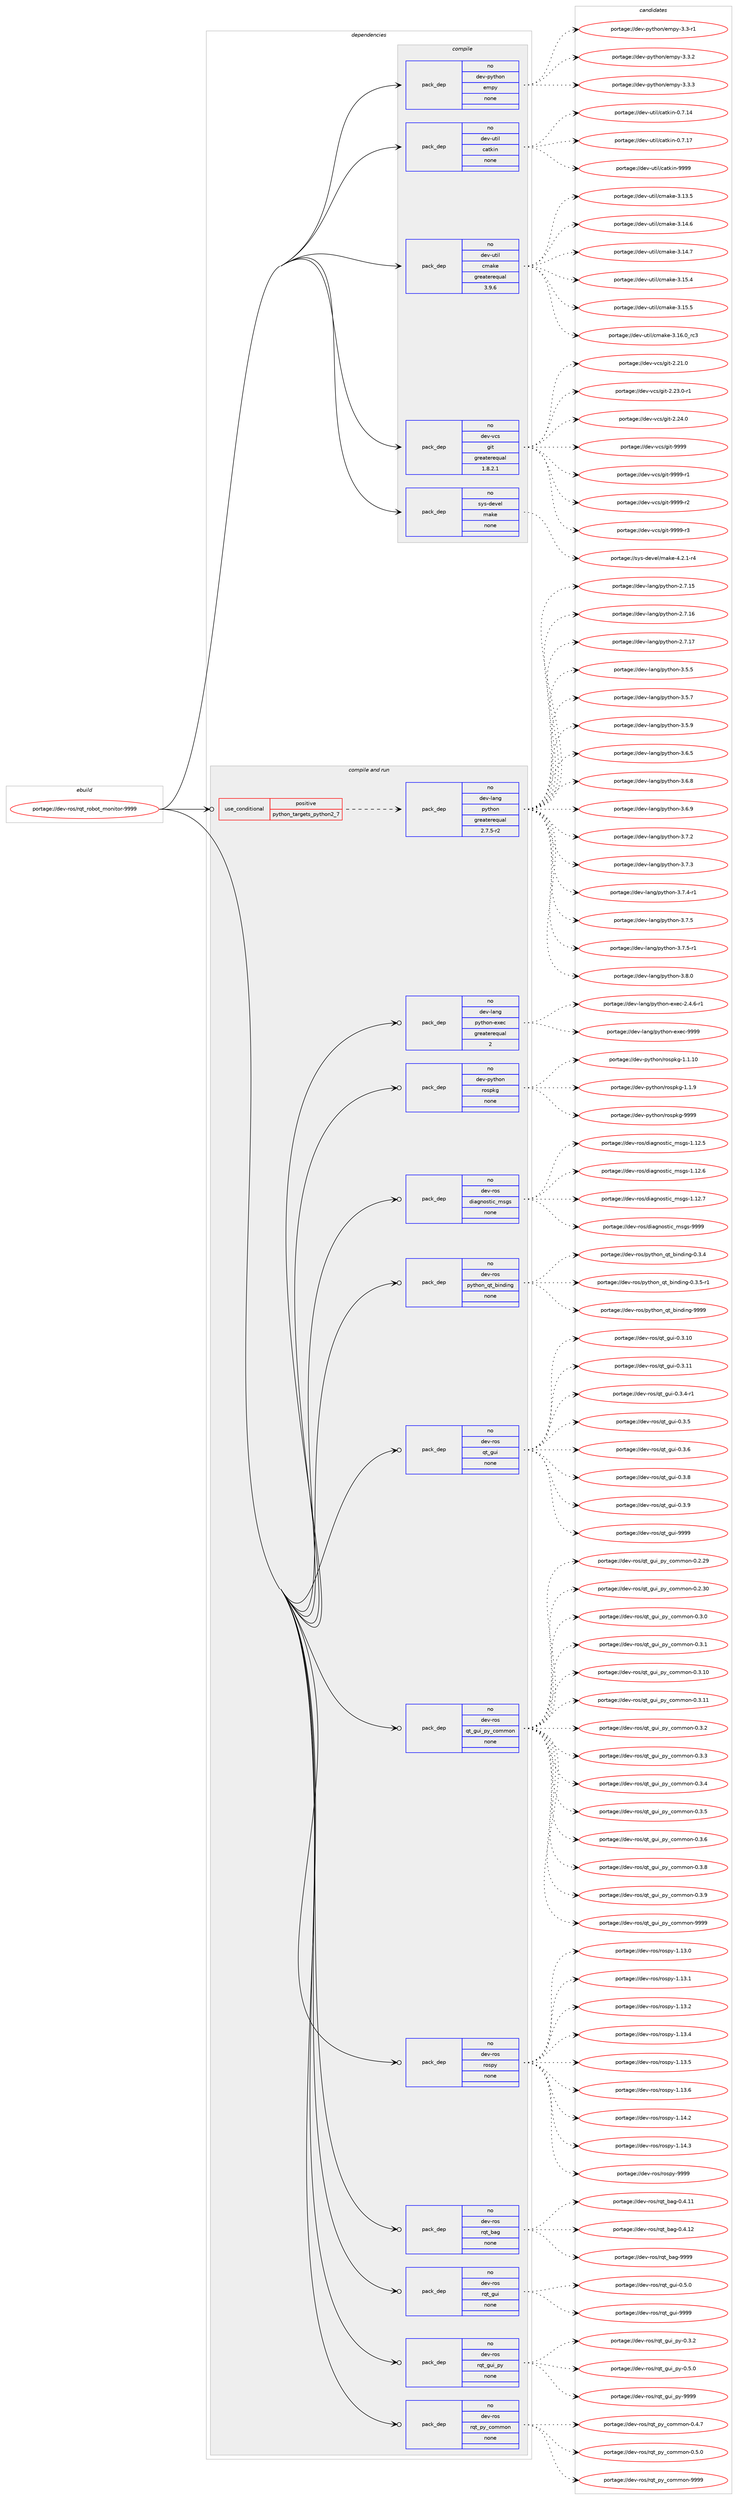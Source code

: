 digraph prolog {

# *************
# Graph options
# *************

newrank=true;
concentrate=true;
compound=true;
graph [rankdir=LR,fontname=Helvetica,fontsize=10,ranksep=1.5];#, ranksep=2.5, nodesep=0.2];
edge  [arrowhead=vee];
node  [fontname=Helvetica,fontsize=10];

# **********
# The ebuild
# **********

subgraph cluster_leftcol {
color=gray;
rank=same;
label=<<i>ebuild</i>>;
id [label="portage://dev-ros/rqt_robot_monitor-9999", color=red, width=4, href="../dev-ros/rqt_robot_monitor-9999.svg"];
}

# ****************
# The dependencies
# ****************

subgraph cluster_midcol {
color=gray;
label=<<i>dependencies</i>>;
subgraph cluster_compile {
fillcolor="#eeeeee";
style=filled;
label=<<i>compile</i>>;
subgraph pack153084 {
dependency201139 [label=<<TABLE BORDER="0" CELLBORDER="1" CELLSPACING="0" CELLPADDING="4" WIDTH="220"><TR><TD ROWSPAN="6" CELLPADDING="30">pack_dep</TD></TR><TR><TD WIDTH="110">no</TD></TR><TR><TD>dev-python</TD></TR><TR><TD>empy</TD></TR><TR><TD>none</TD></TR><TR><TD></TD></TR></TABLE>>, shape=none, color=blue];
}
id:e -> dependency201139:w [weight=20,style="solid",arrowhead="vee"];
subgraph pack153085 {
dependency201140 [label=<<TABLE BORDER="0" CELLBORDER="1" CELLSPACING="0" CELLPADDING="4" WIDTH="220"><TR><TD ROWSPAN="6" CELLPADDING="30">pack_dep</TD></TR><TR><TD WIDTH="110">no</TD></TR><TR><TD>dev-util</TD></TR><TR><TD>catkin</TD></TR><TR><TD>none</TD></TR><TR><TD></TD></TR></TABLE>>, shape=none, color=blue];
}
id:e -> dependency201140:w [weight=20,style="solid",arrowhead="vee"];
subgraph pack153086 {
dependency201141 [label=<<TABLE BORDER="0" CELLBORDER="1" CELLSPACING="0" CELLPADDING="4" WIDTH="220"><TR><TD ROWSPAN="6" CELLPADDING="30">pack_dep</TD></TR><TR><TD WIDTH="110">no</TD></TR><TR><TD>dev-util</TD></TR><TR><TD>cmake</TD></TR><TR><TD>greaterequal</TD></TR><TR><TD>3.9.6</TD></TR></TABLE>>, shape=none, color=blue];
}
id:e -> dependency201141:w [weight=20,style="solid",arrowhead="vee"];
subgraph pack153087 {
dependency201142 [label=<<TABLE BORDER="0" CELLBORDER="1" CELLSPACING="0" CELLPADDING="4" WIDTH="220"><TR><TD ROWSPAN="6" CELLPADDING="30">pack_dep</TD></TR><TR><TD WIDTH="110">no</TD></TR><TR><TD>dev-vcs</TD></TR><TR><TD>git</TD></TR><TR><TD>greaterequal</TD></TR><TR><TD>1.8.2.1</TD></TR></TABLE>>, shape=none, color=blue];
}
id:e -> dependency201142:w [weight=20,style="solid",arrowhead="vee"];
subgraph pack153088 {
dependency201143 [label=<<TABLE BORDER="0" CELLBORDER="1" CELLSPACING="0" CELLPADDING="4" WIDTH="220"><TR><TD ROWSPAN="6" CELLPADDING="30">pack_dep</TD></TR><TR><TD WIDTH="110">no</TD></TR><TR><TD>sys-devel</TD></TR><TR><TD>make</TD></TR><TR><TD>none</TD></TR><TR><TD></TD></TR></TABLE>>, shape=none, color=blue];
}
id:e -> dependency201143:w [weight=20,style="solid",arrowhead="vee"];
}
subgraph cluster_compileandrun {
fillcolor="#eeeeee";
style=filled;
label=<<i>compile and run</i>>;
subgraph cond44625 {
dependency201144 [label=<<TABLE BORDER="0" CELLBORDER="1" CELLSPACING="0" CELLPADDING="4"><TR><TD ROWSPAN="3" CELLPADDING="10">use_conditional</TD></TR><TR><TD>positive</TD></TR><TR><TD>python_targets_python2_7</TD></TR></TABLE>>, shape=none, color=red];
subgraph pack153089 {
dependency201145 [label=<<TABLE BORDER="0" CELLBORDER="1" CELLSPACING="0" CELLPADDING="4" WIDTH="220"><TR><TD ROWSPAN="6" CELLPADDING="30">pack_dep</TD></TR><TR><TD WIDTH="110">no</TD></TR><TR><TD>dev-lang</TD></TR><TR><TD>python</TD></TR><TR><TD>greaterequal</TD></TR><TR><TD>2.7.5-r2</TD></TR></TABLE>>, shape=none, color=blue];
}
dependency201144:e -> dependency201145:w [weight=20,style="dashed",arrowhead="vee"];
}
id:e -> dependency201144:w [weight=20,style="solid",arrowhead="odotvee"];
subgraph pack153090 {
dependency201146 [label=<<TABLE BORDER="0" CELLBORDER="1" CELLSPACING="0" CELLPADDING="4" WIDTH="220"><TR><TD ROWSPAN="6" CELLPADDING="30">pack_dep</TD></TR><TR><TD WIDTH="110">no</TD></TR><TR><TD>dev-lang</TD></TR><TR><TD>python-exec</TD></TR><TR><TD>greaterequal</TD></TR><TR><TD>2</TD></TR></TABLE>>, shape=none, color=blue];
}
id:e -> dependency201146:w [weight=20,style="solid",arrowhead="odotvee"];
subgraph pack153091 {
dependency201147 [label=<<TABLE BORDER="0" CELLBORDER="1" CELLSPACING="0" CELLPADDING="4" WIDTH="220"><TR><TD ROWSPAN="6" CELLPADDING="30">pack_dep</TD></TR><TR><TD WIDTH="110">no</TD></TR><TR><TD>dev-python</TD></TR><TR><TD>rospkg</TD></TR><TR><TD>none</TD></TR><TR><TD></TD></TR></TABLE>>, shape=none, color=blue];
}
id:e -> dependency201147:w [weight=20,style="solid",arrowhead="odotvee"];
subgraph pack153092 {
dependency201148 [label=<<TABLE BORDER="0" CELLBORDER="1" CELLSPACING="0" CELLPADDING="4" WIDTH="220"><TR><TD ROWSPAN="6" CELLPADDING="30">pack_dep</TD></TR><TR><TD WIDTH="110">no</TD></TR><TR><TD>dev-ros</TD></TR><TR><TD>diagnostic_msgs</TD></TR><TR><TD>none</TD></TR><TR><TD></TD></TR></TABLE>>, shape=none, color=blue];
}
id:e -> dependency201148:w [weight=20,style="solid",arrowhead="odotvee"];
subgraph pack153093 {
dependency201149 [label=<<TABLE BORDER="0" CELLBORDER="1" CELLSPACING="0" CELLPADDING="4" WIDTH="220"><TR><TD ROWSPAN="6" CELLPADDING="30">pack_dep</TD></TR><TR><TD WIDTH="110">no</TD></TR><TR><TD>dev-ros</TD></TR><TR><TD>python_qt_binding</TD></TR><TR><TD>none</TD></TR><TR><TD></TD></TR></TABLE>>, shape=none, color=blue];
}
id:e -> dependency201149:w [weight=20,style="solid",arrowhead="odotvee"];
subgraph pack153094 {
dependency201150 [label=<<TABLE BORDER="0" CELLBORDER="1" CELLSPACING="0" CELLPADDING="4" WIDTH="220"><TR><TD ROWSPAN="6" CELLPADDING="30">pack_dep</TD></TR><TR><TD WIDTH="110">no</TD></TR><TR><TD>dev-ros</TD></TR><TR><TD>qt_gui</TD></TR><TR><TD>none</TD></TR><TR><TD></TD></TR></TABLE>>, shape=none, color=blue];
}
id:e -> dependency201150:w [weight=20,style="solid",arrowhead="odotvee"];
subgraph pack153095 {
dependency201151 [label=<<TABLE BORDER="0" CELLBORDER="1" CELLSPACING="0" CELLPADDING="4" WIDTH="220"><TR><TD ROWSPAN="6" CELLPADDING="30">pack_dep</TD></TR><TR><TD WIDTH="110">no</TD></TR><TR><TD>dev-ros</TD></TR><TR><TD>qt_gui_py_common</TD></TR><TR><TD>none</TD></TR><TR><TD></TD></TR></TABLE>>, shape=none, color=blue];
}
id:e -> dependency201151:w [weight=20,style="solid",arrowhead="odotvee"];
subgraph pack153096 {
dependency201152 [label=<<TABLE BORDER="0" CELLBORDER="1" CELLSPACING="0" CELLPADDING="4" WIDTH="220"><TR><TD ROWSPAN="6" CELLPADDING="30">pack_dep</TD></TR><TR><TD WIDTH="110">no</TD></TR><TR><TD>dev-ros</TD></TR><TR><TD>rospy</TD></TR><TR><TD>none</TD></TR><TR><TD></TD></TR></TABLE>>, shape=none, color=blue];
}
id:e -> dependency201152:w [weight=20,style="solid",arrowhead="odotvee"];
subgraph pack153097 {
dependency201153 [label=<<TABLE BORDER="0" CELLBORDER="1" CELLSPACING="0" CELLPADDING="4" WIDTH="220"><TR><TD ROWSPAN="6" CELLPADDING="30">pack_dep</TD></TR><TR><TD WIDTH="110">no</TD></TR><TR><TD>dev-ros</TD></TR><TR><TD>rqt_bag</TD></TR><TR><TD>none</TD></TR><TR><TD></TD></TR></TABLE>>, shape=none, color=blue];
}
id:e -> dependency201153:w [weight=20,style="solid",arrowhead="odotvee"];
subgraph pack153098 {
dependency201154 [label=<<TABLE BORDER="0" CELLBORDER="1" CELLSPACING="0" CELLPADDING="4" WIDTH="220"><TR><TD ROWSPAN="6" CELLPADDING="30">pack_dep</TD></TR><TR><TD WIDTH="110">no</TD></TR><TR><TD>dev-ros</TD></TR><TR><TD>rqt_gui</TD></TR><TR><TD>none</TD></TR><TR><TD></TD></TR></TABLE>>, shape=none, color=blue];
}
id:e -> dependency201154:w [weight=20,style="solid",arrowhead="odotvee"];
subgraph pack153099 {
dependency201155 [label=<<TABLE BORDER="0" CELLBORDER="1" CELLSPACING="0" CELLPADDING="4" WIDTH="220"><TR><TD ROWSPAN="6" CELLPADDING="30">pack_dep</TD></TR><TR><TD WIDTH="110">no</TD></TR><TR><TD>dev-ros</TD></TR><TR><TD>rqt_gui_py</TD></TR><TR><TD>none</TD></TR><TR><TD></TD></TR></TABLE>>, shape=none, color=blue];
}
id:e -> dependency201155:w [weight=20,style="solid",arrowhead="odotvee"];
subgraph pack153100 {
dependency201156 [label=<<TABLE BORDER="0" CELLBORDER="1" CELLSPACING="0" CELLPADDING="4" WIDTH="220"><TR><TD ROWSPAN="6" CELLPADDING="30">pack_dep</TD></TR><TR><TD WIDTH="110">no</TD></TR><TR><TD>dev-ros</TD></TR><TR><TD>rqt_py_common</TD></TR><TR><TD>none</TD></TR><TR><TD></TD></TR></TABLE>>, shape=none, color=blue];
}
id:e -> dependency201156:w [weight=20,style="solid",arrowhead="odotvee"];
}
subgraph cluster_run {
fillcolor="#eeeeee";
style=filled;
label=<<i>run</i>>;
}
}

# **************
# The candidates
# **************

subgraph cluster_choices {
rank=same;
color=gray;
label=<<i>candidates</i>>;

subgraph choice153084 {
color=black;
nodesep=1;
choiceportage1001011184511212111610411111047101109112121455146514511449 [label="portage://dev-python/empy-3.3-r1", color=red, width=4,href="../dev-python/empy-3.3-r1.svg"];
choiceportage1001011184511212111610411111047101109112121455146514650 [label="portage://dev-python/empy-3.3.2", color=red, width=4,href="../dev-python/empy-3.3.2.svg"];
choiceportage1001011184511212111610411111047101109112121455146514651 [label="portage://dev-python/empy-3.3.3", color=red, width=4,href="../dev-python/empy-3.3.3.svg"];
dependency201139:e -> choiceportage1001011184511212111610411111047101109112121455146514511449:w [style=dotted,weight="100"];
dependency201139:e -> choiceportage1001011184511212111610411111047101109112121455146514650:w [style=dotted,weight="100"];
dependency201139:e -> choiceportage1001011184511212111610411111047101109112121455146514651:w [style=dotted,weight="100"];
}
subgraph choice153085 {
color=black;
nodesep=1;
choiceportage1001011184511711610510847999711610710511045484655464952 [label="portage://dev-util/catkin-0.7.14", color=red, width=4,href="../dev-util/catkin-0.7.14.svg"];
choiceportage1001011184511711610510847999711610710511045484655464955 [label="portage://dev-util/catkin-0.7.17", color=red, width=4,href="../dev-util/catkin-0.7.17.svg"];
choiceportage100101118451171161051084799971161071051104557575757 [label="portage://dev-util/catkin-9999", color=red, width=4,href="../dev-util/catkin-9999.svg"];
dependency201140:e -> choiceportage1001011184511711610510847999711610710511045484655464952:w [style=dotted,weight="100"];
dependency201140:e -> choiceportage1001011184511711610510847999711610710511045484655464955:w [style=dotted,weight="100"];
dependency201140:e -> choiceportage100101118451171161051084799971161071051104557575757:w [style=dotted,weight="100"];
}
subgraph choice153086 {
color=black;
nodesep=1;
choiceportage1001011184511711610510847991099710710145514649514653 [label="portage://dev-util/cmake-3.13.5", color=red, width=4,href="../dev-util/cmake-3.13.5.svg"];
choiceportage1001011184511711610510847991099710710145514649524654 [label="portage://dev-util/cmake-3.14.6", color=red, width=4,href="../dev-util/cmake-3.14.6.svg"];
choiceportage1001011184511711610510847991099710710145514649524655 [label="portage://dev-util/cmake-3.14.7", color=red, width=4,href="../dev-util/cmake-3.14.7.svg"];
choiceportage1001011184511711610510847991099710710145514649534652 [label="portage://dev-util/cmake-3.15.4", color=red, width=4,href="../dev-util/cmake-3.15.4.svg"];
choiceportage1001011184511711610510847991099710710145514649534653 [label="portage://dev-util/cmake-3.15.5", color=red, width=4,href="../dev-util/cmake-3.15.5.svg"];
choiceportage1001011184511711610510847991099710710145514649544648951149951 [label="portage://dev-util/cmake-3.16.0_rc3", color=red, width=4,href="../dev-util/cmake-3.16.0_rc3.svg"];
dependency201141:e -> choiceportage1001011184511711610510847991099710710145514649514653:w [style=dotted,weight="100"];
dependency201141:e -> choiceportage1001011184511711610510847991099710710145514649524654:w [style=dotted,weight="100"];
dependency201141:e -> choiceportage1001011184511711610510847991099710710145514649524655:w [style=dotted,weight="100"];
dependency201141:e -> choiceportage1001011184511711610510847991099710710145514649534652:w [style=dotted,weight="100"];
dependency201141:e -> choiceportage1001011184511711610510847991099710710145514649534653:w [style=dotted,weight="100"];
dependency201141:e -> choiceportage1001011184511711610510847991099710710145514649544648951149951:w [style=dotted,weight="100"];
}
subgraph choice153087 {
color=black;
nodesep=1;
choiceportage10010111845118991154710310511645504650494648 [label="portage://dev-vcs/git-2.21.0", color=red, width=4,href="../dev-vcs/git-2.21.0.svg"];
choiceportage100101118451189911547103105116455046505146484511449 [label="portage://dev-vcs/git-2.23.0-r1", color=red, width=4,href="../dev-vcs/git-2.23.0-r1.svg"];
choiceportage10010111845118991154710310511645504650524648 [label="portage://dev-vcs/git-2.24.0", color=red, width=4,href="../dev-vcs/git-2.24.0.svg"];
choiceportage1001011184511899115471031051164557575757 [label="portage://dev-vcs/git-9999", color=red, width=4,href="../dev-vcs/git-9999.svg"];
choiceportage10010111845118991154710310511645575757574511449 [label="portage://dev-vcs/git-9999-r1", color=red, width=4,href="../dev-vcs/git-9999-r1.svg"];
choiceportage10010111845118991154710310511645575757574511450 [label="portage://dev-vcs/git-9999-r2", color=red, width=4,href="../dev-vcs/git-9999-r2.svg"];
choiceportage10010111845118991154710310511645575757574511451 [label="portage://dev-vcs/git-9999-r3", color=red, width=4,href="../dev-vcs/git-9999-r3.svg"];
dependency201142:e -> choiceportage10010111845118991154710310511645504650494648:w [style=dotted,weight="100"];
dependency201142:e -> choiceportage100101118451189911547103105116455046505146484511449:w [style=dotted,weight="100"];
dependency201142:e -> choiceportage10010111845118991154710310511645504650524648:w [style=dotted,weight="100"];
dependency201142:e -> choiceportage1001011184511899115471031051164557575757:w [style=dotted,weight="100"];
dependency201142:e -> choiceportage10010111845118991154710310511645575757574511449:w [style=dotted,weight="100"];
dependency201142:e -> choiceportage10010111845118991154710310511645575757574511450:w [style=dotted,weight="100"];
dependency201142:e -> choiceportage10010111845118991154710310511645575757574511451:w [style=dotted,weight="100"];
}
subgraph choice153088 {
color=black;
nodesep=1;
choiceportage1151211154510010111810110847109971071014552465046494511452 [label="portage://sys-devel/make-4.2.1-r4", color=red, width=4,href="../sys-devel/make-4.2.1-r4.svg"];
dependency201143:e -> choiceportage1151211154510010111810110847109971071014552465046494511452:w [style=dotted,weight="100"];
}
subgraph choice153089 {
color=black;
nodesep=1;
choiceportage10010111845108971101034711212111610411111045504655464953 [label="portage://dev-lang/python-2.7.15", color=red, width=4,href="../dev-lang/python-2.7.15.svg"];
choiceportage10010111845108971101034711212111610411111045504655464954 [label="portage://dev-lang/python-2.7.16", color=red, width=4,href="../dev-lang/python-2.7.16.svg"];
choiceportage10010111845108971101034711212111610411111045504655464955 [label="portage://dev-lang/python-2.7.17", color=red, width=4,href="../dev-lang/python-2.7.17.svg"];
choiceportage100101118451089711010347112121116104111110455146534653 [label="portage://dev-lang/python-3.5.5", color=red, width=4,href="../dev-lang/python-3.5.5.svg"];
choiceportage100101118451089711010347112121116104111110455146534655 [label="portage://dev-lang/python-3.5.7", color=red, width=4,href="../dev-lang/python-3.5.7.svg"];
choiceportage100101118451089711010347112121116104111110455146534657 [label="portage://dev-lang/python-3.5.9", color=red, width=4,href="../dev-lang/python-3.5.9.svg"];
choiceportage100101118451089711010347112121116104111110455146544653 [label="portage://dev-lang/python-3.6.5", color=red, width=4,href="../dev-lang/python-3.6.5.svg"];
choiceportage100101118451089711010347112121116104111110455146544656 [label="portage://dev-lang/python-3.6.8", color=red, width=4,href="../dev-lang/python-3.6.8.svg"];
choiceportage100101118451089711010347112121116104111110455146544657 [label="portage://dev-lang/python-3.6.9", color=red, width=4,href="../dev-lang/python-3.6.9.svg"];
choiceportage100101118451089711010347112121116104111110455146554650 [label="portage://dev-lang/python-3.7.2", color=red, width=4,href="../dev-lang/python-3.7.2.svg"];
choiceportage100101118451089711010347112121116104111110455146554651 [label="portage://dev-lang/python-3.7.3", color=red, width=4,href="../dev-lang/python-3.7.3.svg"];
choiceportage1001011184510897110103471121211161041111104551465546524511449 [label="portage://dev-lang/python-3.7.4-r1", color=red, width=4,href="../dev-lang/python-3.7.4-r1.svg"];
choiceportage100101118451089711010347112121116104111110455146554653 [label="portage://dev-lang/python-3.7.5", color=red, width=4,href="../dev-lang/python-3.7.5.svg"];
choiceportage1001011184510897110103471121211161041111104551465546534511449 [label="portage://dev-lang/python-3.7.5-r1", color=red, width=4,href="../dev-lang/python-3.7.5-r1.svg"];
choiceportage100101118451089711010347112121116104111110455146564648 [label="portage://dev-lang/python-3.8.0", color=red, width=4,href="../dev-lang/python-3.8.0.svg"];
dependency201145:e -> choiceportage10010111845108971101034711212111610411111045504655464953:w [style=dotted,weight="100"];
dependency201145:e -> choiceportage10010111845108971101034711212111610411111045504655464954:w [style=dotted,weight="100"];
dependency201145:e -> choiceportage10010111845108971101034711212111610411111045504655464955:w [style=dotted,weight="100"];
dependency201145:e -> choiceportage100101118451089711010347112121116104111110455146534653:w [style=dotted,weight="100"];
dependency201145:e -> choiceportage100101118451089711010347112121116104111110455146534655:w [style=dotted,weight="100"];
dependency201145:e -> choiceportage100101118451089711010347112121116104111110455146534657:w [style=dotted,weight="100"];
dependency201145:e -> choiceportage100101118451089711010347112121116104111110455146544653:w [style=dotted,weight="100"];
dependency201145:e -> choiceportage100101118451089711010347112121116104111110455146544656:w [style=dotted,weight="100"];
dependency201145:e -> choiceportage100101118451089711010347112121116104111110455146544657:w [style=dotted,weight="100"];
dependency201145:e -> choiceportage100101118451089711010347112121116104111110455146554650:w [style=dotted,weight="100"];
dependency201145:e -> choiceportage100101118451089711010347112121116104111110455146554651:w [style=dotted,weight="100"];
dependency201145:e -> choiceportage1001011184510897110103471121211161041111104551465546524511449:w [style=dotted,weight="100"];
dependency201145:e -> choiceportage100101118451089711010347112121116104111110455146554653:w [style=dotted,weight="100"];
dependency201145:e -> choiceportage1001011184510897110103471121211161041111104551465546534511449:w [style=dotted,weight="100"];
dependency201145:e -> choiceportage100101118451089711010347112121116104111110455146564648:w [style=dotted,weight="100"];
}
subgraph choice153090 {
color=black;
nodesep=1;
choiceportage10010111845108971101034711212111610411111045101120101994550465246544511449 [label="portage://dev-lang/python-exec-2.4.6-r1", color=red, width=4,href="../dev-lang/python-exec-2.4.6-r1.svg"];
choiceportage10010111845108971101034711212111610411111045101120101994557575757 [label="portage://dev-lang/python-exec-9999", color=red, width=4,href="../dev-lang/python-exec-9999.svg"];
dependency201146:e -> choiceportage10010111845108971101034711212111610411111045101120101994550465246544511449:w [style=dotted,weight="100"];
dependency201146:e -> choiceportage10010111845108971101034711212111610411111045101120101994557575757:w [style=dotted,weight="100"];
}
subgraph choice153091 {
color=black;
nodesep=1;
choiceportage100101118451121211161041111104711411111511210710345494649464948 [label="portage://dev-python/rospkg-1.1.10", color=red, width=4,href="../dev-python/rospkg-1.1.10.svg"];
choiceportage1001011184511212111610411111047114111115112107103454946494657 [label="portage://dev-python/rospkg-1.1.9", color=red, width=4,href="../dev-python/rospkg-1.1.9.svg"];
choiceportage10010111845112121116104111110471141111151121071034557575757 [label="portage://dev-python/rospkg-9999", color=red, width=4,href="../dev-python/rospkg-9999.svg"];
dependency201147:e -> choiceportage100101118451121211161041111104711411111511210710345494649464948:w [style=dotted,weight="100"];
dependency201147:e -> choiceportage1001011184511212111610411111047114111115112107103454946494657:w [style=dotted,weight="100"];
dependency201147:e -> choiceportage10010111845112121116104111110471141111151121071034557575757:w [style=dotted,weight="100"];
}
subgraph choice153092 {
color=black;
nodesep=1;
choiceportage100101118451141111154710010597103110111115116105999510911510311545494649504653 [label="portage://dev-ros/diagnostic_msgs-1.12.5", color=red, width=4,href="../dev-ros/diagnostic_msgs-1.12.5.svg"];
choiceportage100101118451141111154710010597103110111115116105999510911510311545494649504654 [label="portage://dev-ros/diagnostic_msgs-1.12.6", color=red, width=4,href="../dev-ros/diagnostic_msgs-1.12.6.svg"];
choiceportage100101118451141111154710010597103110111115116105999510911510311545494649504655 [label="portage://dev-ros/diagnostic_msgs-1.12.7", color=red, width=4,href="../dev-ros/diagnostic_msgs-1.12.7.svg"];
choiceportage10010111845114111115471001059710311011111511610599951091151031154557575757 [label="portage://dev-ros/diagnostic_msgs-9999", color=red, width=4,href="../dev-ros/diagnostic_msgs-9999.svg"];
dependency201148:e -> choiceportage100101118451141111154710010597103110111115116105999510911510311545494649504653:w [style=dotted,weight="100"];
dependency201148:e -> choiceportage100101118451141111154710010597103110111115116105999510911510311545494649504654:w [style=dotted,weight="100"];
dependency201148:e -> choiceportage100101118451141111154710010597103110111115116105999510911510311545494649504655:w [style=dotted,weight="100"];
dependency201148:e -> choiceportage10010111845114111115471001059710311011111511610599951091151031154557575757:w [style=dotted,weight="100"];
}
subgraph choice153093 {
color=black;
nodesep=1;
choiceportage1001011184511411111547112121116104111110951131169598105110100105110103454846514652 [label="portage://dev-ros/python_qt_binding-0.3.4", color=red, width=4,href="../dev-ros/python_qt_binding-0.3.4.svg"];
choiceportage10010111845114111115471121211161041111109511311695981051101001051101034548465146534511449 [label="portage://dev-ros/python_qt_binding-0.3.5-r1", color=red, width=4,href="../dev-ros/python_qt_binding-0.3.5-r1.svg"];
choiceportage10010111845114111115471121211161041111109511311695981051101001051101034557575757 [label="portage://dev-ros/python_qt_binding-9999", color=red, width=4,href="../dev-ros/python_qt_binding-9999.svg"];
dependency201149:e -> choiceportage1001011184511411111547112121116104111110951131169598105110100105110103454846514652:w [style=dotted,weight="100"];
dependency201149:e -> choiceportage10010111845114111115471121211161041111109511311695981051101001051101034548465146534511449:w [style=dotted,weight="100"];
dependency201149:e -> choiceportage10010111845114111115471121211161041111109511311695981051101001051101034557575757:w [style=dotted,weight="100"];
}
subgraph choice153094 {
color=black;
nodesep=1;
choiceportage10010111845114111115471131169510311710545484651464948 [label="portage://dev-ros/qt_gui-0.3.10", color=red, width=4,href="../dev-ros/qt_gui-0.3.10.svg"];
choiceportage10010111845114111115471131169510311710545484651464949 [label="portage://dev-ros/qt_gui-0.3.11", color=red, width=4,href="../dev-ros/qt_gui-0.3.11.svg"];
choiceportage1001011184511411111547113116951031171054548465146524511449 [label="portage://dev-ros/qt_gui-0.3.4-r1", color=red, width=4,href="../dev-ros/qt_gui-0.3.4-r1.svg"];
choiceportage100101118451141111154711311695103117105454846514653 [label="portage://dev-ros/qt_gui-0.3.5", color=red, width=4,href="../dev-ros/qt_gui-0.3.5.svg"];
choiceportage100101118451141111154711311695103117105454846514654 [label="portage://dev-ros/qt_gui-0.3.6", color=red, width=4,href="../dev-ros/qt_gui-0.3.6.svg"];
choiceportage100101118451141111154711311695103117105454846514656 [label="portage://dev-ros/qt_gui-0.3.8", color=red, width=4,href="../dev-ros/qt_gui-0.3.8.svg"];
choiceportage100101118451141111154711311695103117105454846514657 [label="portage://dev-ros/qt_gui-0.3.9", color=red, width=4,href="../dev-ros/qt_gui-0.3.9.svg"];
choiceportage1001011184511411111547113116951031171054557575757 [label="portage://dev-ros/qt_gui-9999", color=red, width=4,href="../dev-ros/qt_gui-9999.svg"];
dependency201150:e -> choiceportage10010111845114111115471131169510311710545484651464948:w [style=dotted,weight="100"];
dependency201150:e -> choiceportage10010111845114111115471131169510311710545484651464949:w [style=dotted,weight="100"];
dependency201150:e -> choiceportage1001011184511411111547113116951031171054548465146524511449:w [style=dotted,weight="100"];
dependency201150:e -> choiceportage100101118451141111154711311695103117105454846514653:w [style=dotted,weight="100"];
dependency201150:e -> choiceportage100101118451141111154711311695103117105454846514654:w [style=dotted,weight="100"];
dependency201150:e -> choiceportage100101118451141111154711311695103117105454846514656:w [style=dotted,weight="100"];
dependency201150:e -> choiceportage100101118451141111154711311695103117105454846514657:w [style=dotted,weight="100"];
dependency201150:e -> choiceportage1001011184511411111547113116951031171054557575757:w [style=dotted,weight="100"];
}
subgraph choice153095 {
color=black;
nodesep=1;
choiceportage10010111845114111115471131169510311710595112121959911110910911111045484650465057 [label="portage://dev-ros/qt_gui_py_common-0.2.29", color=red, width=4,href="../dev-ros/qt_gui_py_common-0.2.29.svg"];
choiceportage10010111845114111115471131169510311710595112121959911110910911111045484650465148 [label="portage://dev-ros/qt_gui_py_common-0.2.30", color=red, width=4,href="../dev-ros/qt_gui_py_common-0.2.30.svg"];
choiceportage100101118451141111154711311695103117105951121219599111109109111110454846514648 [label="portage://dev-ros/qt_gui_py_common-0.3.0", color=red, width=4,href="../dev-ros/qt_gui_py_common-0.3.0.svg"];
choiceportage100101118451141111154711311695103117105951121219599111109109111110454846514649 [label="portage://dev-ros/qt_gui_py_common-0.3.1", color=red, width=4,href="../dev-ros/qt_gui_py_common-0.3.1.svg"];
choiceportage10010111845114111115471131169510311710595112121959911110910911111045484651464948 [label="portage://dev-ros/qt_gui_py_common-0.3.10", color=red, width=4,href="../dev-ros/qt_gui_py_common-0.3.10.svg"];
choiceportage10010111845114111115471131169510311710595112121959911110910911111045484651464949 [label="portage://dev-ros/qt_gui_py_common-0.3.11", color=red, width=4,href="../dev-ros/qt_gui_py_common-0.3.11.svg"];
choiceportage100101118451141111154711311695103117105951121219599111109109111110454846514650 [label="portage://dev-ros/qt_gui_py_common-0.3.2", color=red, width=4,href="../dev-ros/qt_gui_py_common-0.3.2.svg"];
choiceportage100101118451141111154711311695103117105951121219599111109109111110454846514651 [label="portage://dev-ros/qt_gui_py_common-0.3.3", color=red, width=4,href="../dev-ros/qt_gui_py_common-0.3.3.svg"];
choiceportage100101118451141111154711311695103117105951121219599111109109111110454846514652 [label="portage://dev-ros/qt_gui_py_common-0.3.4", color=red, width=4,href="../dev-ros/qt_gui_py_common-0.3.4.svg"];
choiceportage100101118451141111154711311695103117105951121219599111109109111110454846514653 [label="portage://dev-ros/qt_gui_py_common-0.3.5", color=red, width=4,href="../dev-ros/qt_gui_py_common-0.3.5.svg"];
choiceportage100101118451141111154711311695103117105951121219599111109109111110454846514654 [label="portage://dev-ros/qt_gui_py_common-0.3.6", color=red, width=4,href="../dev-ros/qt_gui_py_common-0.3.6.svg"];
choiceportage100101118451141111154711311695103117105951121219599111109109111110454846514656 [label="portage://dev-ros/qt_gui_py_common-0.3.8", color=red, width=4,href="../dev-ros/qt_gui_py_common-0.3.8.svg"];
choiceportage100101118451141111154711311695103117105951121219599111109109111110454846514657 [label="portage://dev-ros/qt_gui_py_common-0.3.9", color=red, width=4,href="../dev-ros/qt_gui_py_common-0.3.9.svg"];
choiceportage1001011184511411111547113116951031171059511212195991111091091111104557575757 [label="portage://dev-ros/qt_gui_py_common-9999", color=red, width=4,href="../dev-ros/qt_gui_py_common-9999.svg"];
dependency201151:e -> choiceportage10010111845114111115471131169510311710595112121959911110910911111045484650465057:w [style=dotted,weight="100"];
dependency201151:e -> choiceportage10010111845114111115471131169510311710595112121959911110910911111045484650465148:w [style=dotted,weight="100"];
dependency201151:e -> choiceportage100101118451141111154711311695103117105951121219599111109109111110454846514648:w [style=dotted,weight="100"];
dependency201151:e -> choiceportage100101118451141111154711311695103117105951121219599111109109111110454846514649:w [style=dotted,weight="100"];
dependency201151:e -> choiceportage10010111845114111115471131169510311710595112121959911110910911111045484651464948:w [style=dotted,weight="100"];
dependency201151:e -> choiceportage10010111845114111115471131169510311710595112121959911110910911111045484651464949:w [style=dotted,weight="100"];
dependency201151:e -> choiceportage100101118451141111154711311695103117105951121219599111109109111110454846514650:w [style=dotted,weight="100"];
dependency201151:e -> choiceportage100101118451141111154711311695103117105951121219599111109109111110454846514651:w [style=dotted,weight="100"];
dependency201151:e -> choiceportage100101118451141111154711311695103117105951121219599111109109111110454846514652:w [style=dotted,weight="100"];
dependency201151:e -> choiceportage100101118451141111154711311695103117105951121219599111109109111110454846514653:w [style=dotted,weight="100"];
dependency201151:e -> choiceportage100101118451141111154711311695103117105951121219599111109109111110454846514654:w [style=dotted,weight="100"];
dependency201151:e -> choiceportage100101118451141111154711311695103117105951121219599111109109111110454846514656:w [style=dotted,weight="100"];
dependency201151:e -> choiceportage100101118451141111154711311695103117105951121219599111109109111110454846514657:w [style=dotted,weight="100"];
dependency201151:e -> choiceportage1001011184511411111547113116951031171059511212195991111091091111104557575757:w [style=dotted,weight="100"];
}
subgraph choice153096 {
color=black;
nodesep=1;
choiceportage100101118451141111154711411111511212145494649514648 [label="portage://dev-ros/rospy-1.13.0", color=red, width=4,href="../dev-ros/rospy-1.13.0.svg"];
choiceportage100101118451141111154711411111511212145494649514649 [label="portage://dev-ros/rospy-1.13.1", color=red, width=4,href="../dev-ros/rospy-1.13.1.svg"];
choiceportage100101118451141111154711411111511212145494649514650 [label="portage://dev-ros/rospy-1.13.2", color=red, width=4,href="../dev-ros/rospy-1.13.2.svg"];
choiceportage100101118451141111154711411111511212145494649514652 [label="portage://dev-ros/rospy-1.13.4", color=red, width=4,href="../dev-ros/rospy-1.13.4.svg"];
choiceportage100101118451141111154711411111511212145494649514653 [label="portage://dev-ros/rospy-1.13.5", color=red, width=4,href="../dev-ros/rospy-1.13.5.svg"];
choiceportage100101118451141111154711411111511212145494649514654 [label="portage://dev-ros/rospy-1.13.6", color=red, width=4,href="../dev-ros/rospy-1.13.6.svg"];
choiceportage100101118451141111154711411111511212145494649524650 [label="portage://dev-ros/rospy-1.14.2", color=red, width=4,href="../dev-ros/rospy-1.14.2.svg"];
choiceportage100101118451141111154711411111511212145494649524651 [label="portage://dev-ros/rospy-1.14.3", color=red, width=4,href="../dev-ros/rospy-1.14.3.svg"];
choiceportage10010111845114111115471141111151121214557575757 [label="portage://dev-ros/rospy-9999", color=red, width=4,href="../dev-ros/rospy-9999.svg"];
dependency201152:e -> choiceportage100101118451141111154711411111511212145494649514648:w [style=dotted,weight="100"];
dependency201152:e -> choiceportage100101118451141111154711411111511212145494649514649:w [style=dotted,weight="100"];
dependency201152:e -> choiceportage100101118451141111154711411111511212145494649514650:w [style=dotted,weight="100"];
dependency201152:e -> choiceportage100101118451141111154711411111511212145494649514652:w [style=dotted,weight="100"];
dependency201152:e -> choiceportage100101118451141111154711411111511212145494649514653:w [style=dotted,weight="100"];
dependency201152:e -> choiceportage100101118451141111154711411111511212145494649514654:w [style=dotted,weight="100"];
dependency201152:e -> choiceportage100101118451141111154711411111511212145494649524650:w [style=dotted,weight="100"];
dependency201152:e -> choiceportage100101118451141111154711411111511212145494649524651:w [style=dotted,weight="100"];
dependency201152:e -> choiceportage10010111845114111115471141111151121214557575757:w [style=dotted,weight="100"];
}
subgraph choice153097 {
color=black;
nodesep=1;
choiceportage100101118451141111154711411311695989710345484652464949 [label="portage://dev-ros/rqt_bag-0.4.11", color=red, width=4,href="../dev-ros/rqt_bag-0.4.11.svg"];
choiceportage100101118451141111154711411311695989710345484652464950 [label="portage://dev-ros/rqt_bag-0.4.12", color=red, width=4,href="../dev-ros/rqt_bag-0.4.12.svg"];
choiceportage10010111845114111115471141131169598971034557575757 [label="portage://dev-ros/rqt_bag-9999", color=red, width=4,href="../dev-ros/rqt_bag-9999.svg"];
dependency201153:e -> choiceportage100101118451141111154711411311695989710345484652464949:w [style=dotted,weight="100"];
dependency201153:e -> choiceportage100101118451141111154711411311695989710345484652464950:w [style=dotted,weight="100"];
dependency201153:e -> choiceportage10010111845114111115471141131169598971034557575757:w [style=dotted,weight="100"];
}
subgraph choice153098 {
color=black;
nodesep=1;
choiceportage100101118451141111154711411311695103117105454846534648 [label="portage://dev-ros/rqt_gui-0.5.0", color=red, width=4,href="../dev-ros/rqt_gui-0.5.0.svg"];
choiceportage1001011184511411111547114113116951031171054557575757 [label="portage://dev-ros/rqt_gui-9999", color=red, width=4,href="../dev-ros/rqt_gui-9999.svg"];
dependency201154:e -> choiceportage100101118451141111154711411311695103117105454846534648:w [style=dotted,weight="100"];
dependency201154:e -> choiceportage1001011184511411111547114113116951031171054557575757:w [style=dotted,weight="100"];
}
subgraph choice153099 {
color=black;
nodesep=1;
choiceportage10010111845114111115471141131169510311710595112121454846514650 [label="portage://dev-ros/rqt_gui_py-0.3.2", color=red, width=4,href="../dev-ros/rqt_gui_py-0.3.2.svg"];
choiceportage10010111845114111115471141131169510311710595112121454846534648 [label="portage://dev-ros/rqt_gui_py-0.5.0", color=red, width=4,href="../dev-ros/rqt_gui_py-0.5.0.svg"];
choiceportage100101118451141111154711411311695103117105951121214557575757 [label="portage://dev-ros/rqt_gui_py-9999", color=red, width=4,href="../dev-ros/rqt_gui_py-9999.svg"];
dependency201155:e -> choiceportage10010111845114111115471141131169510311710595112121454846514650:w [style=dotted,weight="100"];
dependency201155:e -> choiceportage10010111845114111115471141131169510311710595112121454846534648:w [style=dotted,weight="100"];
dependency201155:e -> choiceportage100101118451141111154711411311695103117105951121214557575757:w [style=dotted,weight="100"];
}
subgraph choice153100 {
color=black;
nodesep=1;
choiceportage1001011184511411111547114113116951121219599111109109111110454846524655 [label="portage://dev-ros/rqt_py_common-0.4.7", color=red, width=4,href="../dev-ros/rqt_py_common-0.4.7.svg"];
choiceportage1001011184511411111547114113116951121219599111109109111110454846534648 [label="portage://dev-ros/rqt_py_common-0.5.0", color=red, width=4,href="../dev-ros/rqt_py_common-0.5.0.svg"];
choiceportage10010111845114111115471141131169511212195991111091091111104557575757 [label="portage://dev-ros/rqt_py_common-9999", color=red, width=4,href="../dev-ros/rqt_py_common-9999.svg"];
dependency201156:e -> choiceportage1001011184511411111547114113116951121219599111109109111110454846524655:w [style=dotted,weight="100"];
dependency201156:e -> choiceportage1001011184511411111547114113116951121219599111109109111110454846534648:w [style=dotted,weight="100"];
dependency201156:e -> choiceportage10010111845114111115471141131169511212195991111091091111104557575757:w [style=dotted,weight="100"];
}
}

}

